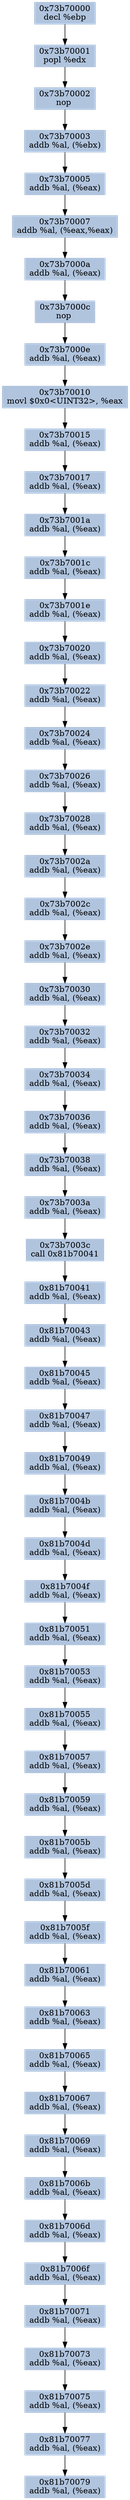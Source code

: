 digraph G {
node[shape=rectangle,style=filled,fillcolor=lightsteelblue,color=lightsteelblue]
bgcolor="transparent"
a0x73b70000decl_ebp[label="0x73b70000\ndecl %ebp"];
a0x73b70001popl_edx[label="0x73b70001\npopl %edx"];
a0x73b70002nop_[label="0x73b70002\nnop "];
a0x73b70003addb_al_ebx_[label="0x73b70003\naddb %al, (%ebx)"];
a0x73b70005addb_al_eax_[label="0x73b70005\naddb %al, (%eax)"];
a0x73b70007addb_al_eaxeax_[label="0x73b70007\naddb %al, (%eax,%eax)"];
a0x73b7000aaddb_al_eax_[label="0x73b7000a\naddb %al, (%eax)"];
a0x73b7000cnop_[label="0x73b7000c\nnop "];
a0x73b7000eaddb_al_eax_[label="0x73b7000e\naddb %al, (%eax)"];
a0x73b70010movl_0x0UINT32_eax[label="0x73b70010\nmovl $0x0<UINT32>, %eax"];
a0x73b70015addb_al_eax_[label="0x73b70015\naddb %al, (%eax)"];
a0x73b70017addb_al_eax_[label="0x73b70017\naddb %al, (%eax)"];
a0x73b7001aaddb_al_eax_[label="0x73b7001a\naddb %al, (%eax)"];
a0x73b7001caddb_al_eax_[label="0x73b7001c\naddb %al, (%eax)"];
a0x73b7001eaddb_al_eax_[label="0x73b7001e\naddb %al, (%eax)"];
a0x73b70020addb_al_eax_[label="0x73b70020\naddb %al, (%eax)"];
a0x73b70022addb_al_eax_[label="0x73b70022\naddb %al, (%eax)"];
a0x73b70024addb_al_eax_[label="0x73b70024\naddb %al, (%eax)"];
a0x73b70026addb_al_eax_[label="0x73b70026\naddb %al, (%eax)"];
a0x73b70028addb_al_eax_[label="0x73b70028\naddb %al, (%eax)"];
a0x73b7002aaddb_al_eax_[label="0x73b7002a\naddb %al, (%eax)"];
a0x73b7002caddb_al_eax_[label="0x73b7002c\naddb %al, (%eax)"];
a0x73b7002eaddb_al_eax_[label="0x73b7002e\naddb %al, (%eax)"];
a0x73b70030addb_al_eax_[label="0x73b70030\naddb %al, (%eax)"];
a0x73b70032addb_al_eax_[label="0x73b70032\naddb %al, (%eax)"];
a0x73b70034addb_al_eax_[label="0x73b70034\naddb %al, (%eax)"];
a0x73b70036addb_al_eax_[label="0x73b70036\naddb %al, (%eax)"];
a0x73b70038addb_al_eax_[label="0x73b70038\naddb %al, (%eax)"];
a0x73b7003aaddb_al_eax_[label="0x73b7003a\naddb %al, (%eax)"];
a0x73b7003ccall_0x81b70041[label="0x73b7003c\ncall 0x81b70041"];
a0x81b70041addb_al_eax_[label="0x81b70041\naddb %al, (%eax)"];
a0x81b70043addb_al_eax_[label="0x81b70043\naddb %al, (%eax)"];
a0x81b70045addb_al_eax_[label="0x81b70045\naddb %al, (%eax)"];
a0x81b70047addb_al_eax_[label="0x81b70047\naddb %al, (%eax)"];
a0x81b70049addb_al_eax_[label="0x81b70049\naddb %al, (%eax)"];
a0x81b7004baddb_al_eax_[label="0x81b7004b\naddb %al, (%eax)"];
a0x81b7004daddb_al_eax_[label="0x81b7004d\naddb %al, (%eax)"];
a0x81b7004faddb_al_eax_[label="0x81b7004f\naddb %al, (%eax)"];
a0x81b70051addb_al_eax_[label="0x81b70051\naddb %al, (%eax)"];
a0x81b70053addb_al_eax_[label="0x81b70053\naddb %al, (%eax)"];
a0x81b70055addb_al_eax_[label="0x81b70055\naddb %al, (%eax)"];
a0x81b70057addb_al_eax_[label="0x81b70057\naddb %al, (%eax)"];
a0x81b70059addb_al_eax_[label="0x81b70059\naddb %al, (%eax)"];
a0x81b7005baddb_al_eax_[label="0x81b7005b\naddb %al, (%eax)"];
a0x81b7005daddb_al_eax_[label="0x81b7005d\naddb %al, (%eax)"];
a0x81b7005faddb_al_eax_[label="0x81b7005f\naddb %al, (%eax)"];
a0x81b70061addb_al_eax_[label="0x81b70061\naddb %al, (%eax)"];
a0x81b70063addb_al_eax_[label="0x81b70063\naddb %al, (%eax)"];
a0x81b70065addb_al_eax_[label="0x81b70065\naddb %al, (%eax)"];
a0x81b70067addb_al_eax_[label="0x81b70067\naddb %al, (%eax)"];
a0x81b70069addb_al_eax_[label="0x81b70069\naddb %al, (%eax)"];
a0x81b7006baddb_al_eax_[label="0x81b7006b\naddb %al, (%eax)"];
a0x81b7006daddb_al_eax_[label="0x81b7006d\naddb %al, (%eax)"];
a0x81b7006faddb_al_eax_[label="0x81b7006f\naddb %al, (%eax)"];
a0x81b70071addb_al_eax_[label="0x81b70071\naddb %al, (%eax)"];
a0x81b70073addb_al_eax_[label="0x81b70073\naddb %al, (%eax)"];
a0x81b70075addb_al_eax_[label="0x81b70075\naddb %al, (%eax)"];
a0x81b70077addb_al_eax_[label="0x81b70077\naddb %al, (%eax)"];
a0x81b70079addb_al_eax_[label="0x81b70079\naddb %al, (%eax)"];
a0x73b70000decl_ebp -> a0x73b70001popl_edx [color="#000000"];
a0x73b70001popl_edx -> a0x73b70002nop_ [color="#000000"];
a0x73b70002nop_ -> a0x73b70003addb_al_ebx_ [color="#000000"];
a0x73b70003addb_al_ebx_ -> a0x73b70005addb_al_eax_ [color="#000000"];
a0x73b70005addb_al_eax_ -> a0x73b70007addb_al_eaxeax_ [color="#000000"];
a0x73b70007addb_al_eaxeax_ -> a0x73b7000aaddb_al_eax_ [color="#000000"];
a0x73b7000aaddb_al_eax_ -> a0x73b7000cnop_ [color="#000000"];
a0x73b7000cnop_ -> a0x73b7000eaddb_al_eax_ [color="#000000"];
a0x73b7000eaddb_al_eax_ -> a0x73b70010movl_0x0UINT32_eax [color="#000000"];
a0x73b70010movl_0x0UINT32_eax -> a0x73b70015addb_al_eax_ [color="#000000"];
a0x73b70015addb_al_eax_ -> a0x73b70017addb_al_eax_ [color="#000000"];
a0x73b70017addb_al_eax_ -> a0x73b7001aaddb_al_eax_ [color="#000000"];
a0x73b7001aaddb_al_eax_ -> a0x73b7001caddb_al_eax_ [color="#000000"];
a0x73b7001caddb_al_eax_ -> a0x73b7001eaddb_al_eax_ [color="#000000"];
a0x73b7001eaddb_al_eax_ -> a0x73b70020addb_al_eax_ [color="#000000"];
a0x73b70020addb_al_eax_ -> a0x73b70022addb_al_eax_ [color="#000000"];
a0x73b70022addb_al_eax_ -> a0x73b70024addb_al_eax_ [color="#000000"];
a0x73b70024addb_al_eax_ -> a0x73b70026addb_al_eax_ [color="#000000"];
a0x73b70026addb_al_eax_ -> a0x73b70028addb_al_eax_ [color="#000000"];
a0x73b70028addb_al_eax_ -> a0x73b7002aaddb_al_eax_ [color="#000000"];
a0x73b7002aaddb_al_eax_ -> a0x73b7002caddb_al_eax_ [color="#000000"];
a0x73b7002caddb_al_eax_ -> a0x73b7002eaddb_al_eax_ [color="#000000"];
a0x73b7002eaddb_al_eax_ -> a0x73b70030addb_al_eax_ [color="#000000"];
a0x73b70030addb_al_eax_ -> a0x73b70032addb_al_eax_ [color="#000000"];
a0x73b70032addb_al_eax_ -> a0x73b70034addb_al_eax_ [color="#000000"];
a0x73b70034addb_al_eax_ -> a0x73b70036addb_al_eax_ [color="#000000"];
a0x73b70036addb_al_eax_ -> a0x73b70038addb_al_eax_ [color="#000000"];
a0x73b70038addb_al_eax_ -> a0x73b7003aaddb_al_eax_ [color="#000000"];
a0x73b7003aaddb_al_eax_ -> a0x73b7003ccall_0x81b70041 [color="#000000"];
a0x73b7003ccall_0x81b70041 -> a0x81b70041addb_al_eax_ [color="#000000"];
a0x81b70041addb_al_eax_ -> a0x81b70043addb_al_eax_ [color="#000000"];
a0x81b70043addb_al_eax_ -> a0x81b70045addb_al_eax_ [color="#000000"];
a0x81b70045addb_al_eax_ -> a0x81b70047addb_al_eax_ [color="#000000"];
a0x81b70047addb_al_eax_ -> a0x81b70049addb_al_eax_ [color="#000000"];
a0x81b70049addb_al_eax_ -> a0x81b7004baddb_al_eax_ [color="#000000"];
a0x81b7004baddb_al_eax_ -> a0x81b7004daddb_al_eax_ [color="#000000"];
a0x81b7004daddb_al_eax_ -> a0x81b7004faddb_al_eax_ [color="#000000"];
a0x81b7004faddb_al_eax_ -> a0x81b70051addb_al_eax_ [color="#000000"];
a0x81b70051addb_al_eax_ -> a0x81b70053addb_al_eax_ [color="#000000"];
a0x81b70053addb_al_eax_ -> a0x81b70055addb_al_eax_ [color="#000000"];
a0x81b70055addb_al_eax_ -> a0x81b70057addb_al_eax_ [color="#000000"];
a0x81b70057addb_al_eax_ -> a0x81b70059addb_al_eax_ [color="#000000"];
a0x81b70059addb_al_eax_ -> a0x81b7005baddb_al_eax_ [color="#000000"];
a0x81b7005baddb_al_eax_ -> a0x81b7005daddb_al_eax_ [color="#000000"];
a0x81b7005daddb_al_eax_ -> a0x81b7005faddb_al_eax_ [color="#000000"];
a0x81b7005faddb_al_eax_ -> a0x81b70061addb_al_eax_ [color="#000000"];
a0x81b70061addb_al_eax_ -> a0x81b70063addb_al_eax_ [color="#000000"];
a0x81b70063addb_al_eax_ -> a0x81b70065addb_al_eax_ [color="#000000"];
a0x81b70065addb_al_eax_ -> a0x81b70067addb_al_eax_ [color="#000000"];
a0x81b70067addb_al_eax_ -> a0x81b70069addb_al_eax_ [color="#000000"];
a0x81b70069addb_al_eax_ -> a0x81b7006baddb_al_eax_ [color="#000000"];
a0x81b7006baddb_al_eax_ -> a0x81b7006daddb_al_eax_ [color="#000000"];
a0x81b7006daddb_al_eax_ -> a0x81b7006faddb_al_eax_ [color="#000000"];
a0x81b7006faddb_al_eax_ -> a0x81b70071addb_al_eax_ [color="#000000"];
a0x81b70071addb_al_eax_ -> a0x81b70073addb_al_eax_ [color="#000000"];
a0x81b70073addb_al_eax_ -> a0x81b70075addb_al_eax_ [color="#000000"];
a0x81b70075addb_al_eax_ -> a0x81b70077addb_al_eax_ [color="#000000"];
a0x81b70077addb_al_eax_ -> a0x81b70079addb_al_eax_ [color="#000000"];
}
